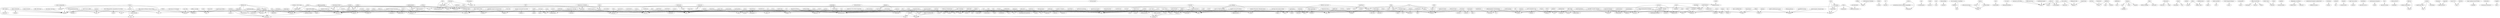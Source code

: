digraph G {
  #overlap = false;
  "starta vattenposten" -> "används";
  "besökare vidröra kopia" -> "utställningen";
  "besökare vidröra kopia" -> "föremål~";
  "besökare vidröra kopia" -> "kännbar~";
  "utställningen" -> "föremål~";
  "hörbar" -> "utställningen";
  "hörbar" -> "information~";
  "hörbar" -> "föremål~";
  "hörbar" -> "visa~";
  "ljudformat" -> "information~";
  "webben" -> "information~";
  "webben" -> "anpassad~";
  "webben" -> "form~";
  "form~" -> "anpassad~";
  "upplåst" -> "signal";
  "upplåst" -> "dörr~";
  "tillåten" -> "lokalen";
  "lättläst" -> "svenska";
  "byte" -> "information~";
  "byte" -> "ursprungliga";
  "byte" -> "påstigningsplatsen~";
  "ursprungliga" -> "information~";
  "ursprungliga" -> "påstigningsplatsen~";
  "tal~" -> "akustisk~";
  "hemsida enligt wai" -> "anpassad~";
  "anropskommunikation påkalla bagagehjälp" -> "ledsagning";
  "station" -> "anropskommunikation påkalla bagagehjälp";
  "station" -> "ledsagning";
  "miljö" -> "avgränsning~";
  "miljö" -> "skydd";
  "miljö" -> "lekplats~";
  "miljö" -> "omgivande";
  "avloppsrörets sidovägg" -> "centrum";
  "avloppsrörets sidovägg" -> "placerad~";
  "astma" -> "allergi";
  "spis" -> "avställningsyta";
  "hinder" -> "närmsta~";
  "knappraden" -> "golv~";
  "angöringsplatsen" -> "avstånd~";
  "angöringsplatsen" -> "hållplats~";
  "påstigningsplats trottoarkantens" -> "avstånd~";
  "påstigningsplats trottoarkantens" -> "av-";
  "påstigningsplats trottoarkantens" -> "avfasning~";
  "första" -> "sittplats~";
  "parkeringsplats" -> "avstånd~";
  "parkeringsplats" -> "avfasning~";
  "lift~" -> "avstånd~";
  "nerifrån" -> "avåkningsskydd~";
  "nerifrån" -> "höjd~";
  "nerifrån" -> "vänster";
  "mest" -> "lutar";
  "badstege" -> "vattnet";
  "balansredskap" -> "marknivå";
  "bassängens" -> "djup~";
  "bassängens" -> "markera~";
  "behandlingsbänk~" -> "höjd~";
  "behållare" -> "lock";
  "trycks~" -> "knapp~";
  "inuti" -> "väderskyddet";
  "belyst" -> "gångväg~";
  "bestämda" -> "plats~";
  "bestämda" -> "basvaror";
  "bokinkastet" -> "placerad~";
  "bokinkastet" -> "ovanför";
  "bokinkastet" -> "golv~";
  "ovanför" -> "golv~";
  "via e-post" -> "bokningsbekräftelse";
  "skjuter" -> "utanför";
  "skjuter" -> "bordet~";
  "skjuter" -> "ben";
  "ljusbärare~" -> "fri~";
  "ljusbärare~" -> "framför";
  "springorna golvtrallen" -> "bredd~";
  "bollmaskin~" -> "fri~";
  "bollmaskin~" -> "yta~";
  "bollmaskin~" -> "framför";
  "golvytan" -> "totala~";
  "liftkortspärrarna" -> "bredd~";
  "påklädning" -> "brits~";
  "identitetsmärkning" -> "brygga~";
  "identitetsmärkning" -> "ljushetkontrast~";
  "identitetsmärkning" -> "bakgrund~";
  "övriga" -> "brygga~";
  "övriga" -> "kant~";
  "övriga" -> "ljushetkontrast~";
  "buffébordet" -> "hög~";
  "båda" -> "hand~";
  "båda" -> "varan";
  "centralt" -> "placerad~";
  "centralt" -> "draghandtag~";
  "korsar" -> "cykelväg";
  "korsar" -> "gångväg~";
  "överföra" -> "dator";
  "överföra" -> "material~";
  "överföra" -> "anpassad~";
  "överföra" -> "form~";
  "bokstäverna~" -> "stora";
  "bokstäverna~" -> "höjd~";
  "sarg" -> "sandlåda~";
  "ställningen" -> "fri~";
  "ställningen" -> "vändytan~";
  "ställningen" -> "diameter~";
  "fribärande" -> "trappa~";
  "hårdgjorda släta" -> "gångyta~";
  "köp~" -> "hämta~";
  "kapphyllan" -> "nedre";
  "kapphyllan" -> "kant~";
  "kapphyllan" -> "placerad~";
  "kapphyllan" -> "golv~";
  "anvisad" -> "plats~";
  "anvisad" -> "rökning";
  "man ramla" -> "avåkningsskydd~";
  "man ramla" -> "sida~";
  "man ramla" -> "brygga~";
  "punkt femman" -> "kännbar~";
  "punkt femman" -> "knappsatsen~";
  "stor stomipåsar vuxenblöjor" -> "behållare";
  "stor stomipåsar vuxenblöjor" -> "lock";
  "insida" -> "draghandtag~";
  "insida" -> "dörr~";
  "lånas" -> "flyttbar förfrågan";
  "lånas" -> "personlyft~";
  "bubbelpoolen" -> "handtag~";
  "bubbelpoolen" -> "sittplats~";
  "hårdgjord" -> "yta~";
  "hårdgjord" -> "handikapparkeringsplatsen";
  "fungera" -> "hörn~";
  "fungera" -> "sandlåda~";
  "fungera" -> "sarg";
  "fungera" -> "ryggstöd";
  "könummer" -> "kösystem~";
  "könummer" -> "anger";
  "lättmanövrerade" -> "funktion~";
  "löst" -> "föremål~";
  "löst" -> "gångstråk";
  "teknikkäpp" -> "kännbar~";
  "utskjutande" -> "föremål~";
  "hålla infästningar" -> "möjlighet";
  "förväg egenkomponerad" -> "möjlighet";
  "förväg egenkomponerad" -> "beställa~";
  "förväg egenkomponerad" -> "mat~";
  "läsa läppar glasrutan" -> "möjlighet";
  "själv reglera" -> "möjlighet";
  "själv reglera" -> "belysning~";
  "skärma bländande" -> "möjlighet";
  "skärma bländande" -> "dagsljus";
  "spela banans golfbil" -> "möjlighet";
  "spela banans golfbil" -> "hål";
  "tillkalla" -> "möjlighet";
  "tillkalla" -> "personal~";
  "skymd" -> "mötesplats";
  "skymd" -> "sikt~";
  "fötter uppresning" -> "plats~";
  "fötter uppresning" -> "sittytan";
  "rullator" -> "rullstol";
  "45-50 centimeter ovan" -> "sittplats~";
  "45-50 centimeter ovan" -> "sitthöjd~";
  "45-50 centimeter ovan" -> "underlag~";
  "förstoringsglas inbyggd lampa" -> "tillgång";
  "flera vattendjup" -> "trappa~";
  "flera vattendjup" -> "vattnet";
  "flera vattendjup" -> "olika";
  "duschbås varandra utnyttjas" -> "två";
  "duschbås varandra utnyttjas" -> "bredvid";
  "duschbås varandra utnyttjas" -> "utrymme~";
  "elektromagnetiskt" -> "anpassad~";
  "elektromagnetiskt" -> "rum";
  "rum" -> "anpassad~";
  "reserverade" -> "svårt röra";
  "reserverade" -> "plats~";
  "reserverade" -> "personer";
  "hörselskada dövhet" -> "rum";
  "hörselskada dövhet" -> "anpassad~";
  "hörselskada dövhet" -> "gäster~";
  "orienteringsskylt" -> "trappa~";
  "orienteringsskylt" -> "slut";
  "låset" -> "placerad~";
  "låset" -> "golv~";
  "längsta" -> "avstånd~";
  "längsta" -> "två";
  "längsta" -> "sittplats~";
  "pälsdjur" -> "rummet";
  "karuselldörr" -> "dörr~";
  "karuselldörr" -> "intill";
  "guide" -> "digital~";
  "avger doft" -> "doftblock";
  "avger doft" -> "liknande";
  "doftljus rumsdoft" -> "doftblock";
  "doftljus rumsdoft" -> "typ~";
  "handdusch" -> "dusch~";
  "handdusch" -> "använda~";
  "låsas utifrån nyckel" -> "dörr~";
  "låsas utifrån nyckel" -> "speciell~";
  "låsas utifrån nyckel" -> "redskap";
  "låsas utifrån nyckel" -> "nödlarm~";
  "handrörelse" -> "öppnas";
  "dörrbladet" -> "ljushetkontrast~";
  "dörrbladet" -> "dörrkarmen";
  "dörrkarmen" -> "ljushetkontrast~";
  "dörröppningens" -> "fri~";
  "endast parfymfri" -> "tvål~";
  "enstaka avvikande" -> "trappsteg~";
  "enstaka avvikande" -> "höjd~";
  "flaggans" -> "ljushetkontrast~";
  "flaggans" -> "omgivning~";
  "omgivning~" -> "ljushetkontrast~";
  "lättmanövrerad" -> "funktion~";
  "vatten" -> "funktion~";
  "bara" -> "funktion~";
  "bara" -> "vatten";
  "bara" -> "använda~";
  "bara" -> "hand~";
  "vridas" -> "funktion~";
  "måste" -> "funktion~";
  "måste" -> "vridas";
  "rött grönt" -> "funktion~";
  "rött grönt" -> "markera~";
  "rött grönt" -> "automat~";
  "krävs knapptryckningar" -> "anrop~";
  "förankringen" -> "ramp~";
  "väl belysta" -> "föremål~";
  "gavelns" -> "ljushetkontrast~";
  "gavelns" -> "bakgrund~";
  "giftiga" -> "växter";
  "giftiga" -> "intill";
  "giftiga" -> "lekplats~";
  "glasytan" -> "markering~";
  "glasytan" -> "ljushetkontrast~";
  "lådor skåp" -> "greppvänliga~";
  "lådor skåp" -> "handtag~";
  "grillbädden" -> "underlag~";
  "passagemått" -> "grind~";
  "gunga" -> "anpassad~";
  "gunga" -> "rullstol";
  "smalaste" -> "gångväg~";
  "smalaste" -> "ställa~";
  "smalaste" -> "bred~";
  "längslutning" -> "gångyta~";
  "handikapptoalett" -> "nå~";
  "handikapptoalett" -> "rullstol";
  "handtagsfäste" -> "rullstol";
  "handtagsfäste" -> "kundvagn~";
  "nedåtgående" -> "hiss~";
  "nedåtgående" -> "öppnas";
  "nedåtgående" -> "trappa~";
  "hållas intryckt hela" -> "hissknapp~";
  "hållas intryckt hela" -> "behöver";
  "hållas intryckt hela" -> "färden";
  "husvägg motsvarande ersätter" -> "avåkningsskydd~";
  "husvägg motsvarande ersätter" -> "höger~";
  "husvägg motsvarande ersätter" -> "sida~";
  "hänvisning servicebrygga" -> "liknande";
  "jämn" -> "hållplatsytan";
  "främre fordonsdörren fordonet" -> "hållplatsytan";
  "främre fordonsdörren fordonet" -> "bred~";
  "främre fordonsdörren fordonet" -> "stannat";
  "främre fordonsdörren fordonet" -> "hållplats~";
  "handledarens" -> "höjd~";
  "upphöjd" -> "hög~";
  "hyllan" -> "placerad~";
  "hyllan" -> "underlag~";
  "rullstolsanpassad" -> "hög~";
  "rullstolsanpassad" -> "höjd~";
  "rullstolsanpassad" -> "kundvagn~";
  "korgsidor" -> "hög~";
  "korgsidor" -> "höjd~";
  "korgsidor" -> "rullstolsanpassad";
  "korgsidor" -> "kundvagn~";
  "monter" -> "hög~";
  "monter" -> "höjd~";
  "monter" -> "nedre";
  "monter" -> "del~";
  "monter" -> "föremål~";
  "monter" -> "liknande";
  "hinkar" -> "hög~";
  "hinkar" -> "placering";
  "teknisk" -> "hög~";
  "teknisk" -> "placering";
  "teknisk" -> "funktion~";
  "god ljudkvalitet" -> "högtalarinformation~";
  "barnpall" -> "höjd~";
  "ljus" -> "höjd~";
  "ljus" -> "placerad~";
  "höjdskillnad~" -> "avfasning~";
  "början" -> "kant~";
  "början" -> "rulltrappan~";
  "hörselteknisk~" -> "utrustning~";
  "innefattar" -> "hörselteknisk~";
  "innefattar" -> "utrustning~";
  "innefattar" -> "podiet~";
  "informationstavlans" -> "knapp~";
  "komma" -> "gå~";
  "komma" -> "intill";
  "karusell" -> "anpassad~";
  "karusell" -> "rullstol";
  "kassapriset" -> "placerad~";
  "kassapriset" -> "underlag~";
  "klädstången" -> "placerad~";
  "klädstången" -> "golv~";
  "klättring svårighetsgrad" -> "olika";
  "talad" -> "information~";
  "korsningens" -> "markering~";
  "korsningens" -> "ljushetkontrast~";
  "korsningens" -> "bakgrund~";
  "kortaste" -> "avstånd~";
  "kuddar dynor" -> "polyester";
  "kundpåsarna" -> "placerad~";
  "kundpåsarna" -> "höjd~";
  "kundvågens" -> "höjd~";
  "utmed" -> "kännbar~";
  "utmed" -> "ledstråk~";
  "utmed" -> "hållplatsytan";
  "landgångsbryggans" -> "bredd~";
  "engelska" -> "larminstruktion";
  "samma" -> "placerad~";
  "löper oavbrutet" -> "ledstång~";
  "slutar" -> "ledstång~";
  "tvärt" -> "ledstång~";
  "tvärt" -> "slutar";
  "tvärt" -> "del~";
  "tillgängliga användbara" -> "lekaktiviteter";
  "tillgängliga användbara" -> "alternativ~";
  "ljudisolerade högtalare ingående ljud" -> "åskådarutrymmen";
  "färg~" -> "markering~";
  "dörrmarkering" -> "ljushetkontrast~";
  "koppen" -> "ställa~";
  "koppen" -> "hämta~";
  "övre" -> "ljushetkontrast~";
  "luckans" -> "underkant~";
  "luckans" -> "golv~";
  "sträckning" -> "lutning~";
  "nedsänkt" -> "låg~";
  "läsbar" -> "information~";
  "läsbar" -> "komplement";
  "läsbar" -> "högtalarinformation~";
  "läsplatta" -> "receptionsdisk~";
  "lås stängas" -> "öppnas";
  "lås stängas" -> "handrörelse";
  "enda" -> "lås stängas";
  "enda" -> "öppnas";
  "enda" -> "handrörelse";
  "tagel renat protein" -> "madrass";
  "ruta" -> "markering~";
  "ruta" -> "marken";
  "nertill" -> "markering~";
  "nertill" -> "ledstång~";
  "nertill" -> "slut";
  "hanteras" -> "mat~";
  "åldrarna" -> "material~";
  "åldrarna" -> "anpassad~";
  "komponeras önskemål" -> "maträtter";
  "komponeras önskemål" -> "gäster~";
  "komponeras önskemål" -> "allergi";
  "bild" -> "maträtter";
  "bild" -> "visa~";
  "inklusive" -> "minsta";
  "inklusive" -> "bredd~";
  "inklusive" -> "vändmöjlighet";
  "myntinkastet" -> "placerad~";
  "betala kontanter" -> "möjlighet";
  "starkt doftande" -> "vara~";
  "passera" -> "starkt doftande";
  "passera" -> "möjlighet";
  "passera" -> "nå~";
  "passera" -> "vara~";
  "kassor" -> "starkt doftande";
  "kassor" -> "möjlighet";
  "kassor" -> "nå~";
  "kassor" -> "passera";
  "kassor" -> "vara~";
  "hissgolv" -> "nivåskillnad~";
  "hissgolv" -> "yta~";
  "hissgolv" -> "utanför";
  "hissgolv" -> "hiss~";
  "hissgolv" -> "stannat";
  "nästa" -> "vändmöjlighet";
  "nödtelefon dygnet-runt-bemanning" -> "nödlarm~";
  "nödtelefon dygnet-runt-bemanning" -> "koppla~";
  "tryckknapp sladd" -> "nödlarm~";
  "öppettid ständigt bemannad" -> "nödlarm~";
  "öppettid ständigt bemannad" -> "gå~";
  "öppettid ständigt bemannad" -> "reception~";
  "öppettid ständigt bemannad" -> "liknande";
  "ljussignal" -> "nödlarm~";
  "ljussignal" -> "larm~";
  "ljussignal" -> "utanför";
  "ljussignal" -> "dörr~";
  "testas" -> "nödlarm~";
  "testas" -> "regelbunden~";
  "befintliga hur" -> "personal~";
  "befintliga hur" -> "kunskap";
  "befintliga hur" -> "hjälpmedel";
  "befintliga hur" -> "utrustning~";
  "befintliga hur" -> "används";
  "kunskap" -> "personal~";
  "kunskap" -> "utrustning~";
  "tecken stöd" -> "personal~";
  "tecken stöd" -> "plats~";
  "teckenspråk" -> "personal~";
  "teckenspråk" -> "plats~";
  "åtgärd" -> "personal~";
  "åtgärd" -> "instruktion~";
  "åtgärd" -> "nödlarm~";
  "beställning" -> "personlig service";
  "nivå" -> "golv~";
  "pollare övergångsställe" -> "intill";
  "skyddsräcke" -> "brygga~";
  "vända" -> "gångväg~";
  "vända" -> "möjlighet";
  "kompenserar här" -> "ramp~";
  "kompenserar här" -> "trappa~";
  "leder sandlådebordet" -> "ramp~";
  "lätta lyfta" -> "redskap";
  "redskapsstället" -> "ljushetkontrast~";
  "redskapsstället" -> "bakgrund~";
  "kontroll" -> "regelbunden~";
  "kontroll" -> "hörselteknisk~";
  "kontroll" -> "utrustning~";
  "kontroll" -> "funktion~";
  "rullstolsplatser fördelade" -> "lokalen";
  "kompletteras" -> "rulltrappan~";
  "städas" -> "gånger vecka";
  "städas" -> "rummet";
  "i- uppstigning" -> "räcke";
  "i- uppstigning" -> "sida~";
  "i- uppstigning" -> "plats~";
  "räfflade" -> "brädor~";
  "räfflade" -> "ramp~";
  "uteplats" -> "rökning";
  "rökplatsen rök undvikas byggnaden" -> "placerad~";
  "rökplatsen rök undvikas byggnaden" -> "entré~";
  "grillplats" -> "sittplats~";
  "sittring" -> "hårt";
  "sittring" -> "material~";
  "hårt" -> "material~";
  "självbetjäningsdiskens" -> "höjd~";
  "solen" -> "skydd";
  "verksamheterna" -> "skylt~";
  "verksamheterna" -> "information~";
  "symbol" -> "skylt~";
  "geokoordinater" -> "skylt~";
  "geokoordinater" -> "lekplats~";
  "geokoordinater" -> "entré~";
  "namn adress" -> "skylt~";
  "namn adress" -> "lekplats~";
  "namn adress" -> "entré~";
  "uppgift ansvarig förvaltning" -> "skylt~";
  "uppgift ansvarig förvaltning" -> "lekplatsentrén~";
  "uppgift ansvarig förvaltning" -> "lekplats~";
  "in- utgångar" -> "hänvisar lekplatsområdet";
  "in- utgångar" -> "skylt~";
  "hänvisar lekplatsområdet" -> "skylt~";
  "förhållande" -> "skylt~";
  "förhållande" -> "dörr~";
  "förhållande" -> "placerad~";
  "vinkel" -> "skylt~";
  "sorteringsanvisningarna" -> "består";
  "hyra" -> "specialutrustning";
  "spegelns" -> "golv~";
  "enkelt lättförståeligt" -> "guidning visning";
  "enkelt lättförståeligt" -> "språk~";
  "enkelt lättförståeligt" -> "speciell~";
  "enkelt lättförståeligt" -> "anpassad~";
  "enkelt lättförståeligt" -> "vara~";
  "spångens" -> "brädor~";
  "städfrekvensen" -> "gånger vecka";
  "botten golvnivå" -> "städskåpet~";
  "duscharmatur" -> "stödhandtag~";
  "duscharmatur" -> "bredvid";
  "termostat blandare" -> "stödhandtag~";
  "termostat blandare" -> "bredvid";
  "möjliga punktstorlek" -> "största";
  "fakturan" -> "möjliga punktstorlek";
  "fakturan" -> "största";
  "regelbundna tider" -> "fast~";
  "erbjuds" -> "regelbundna tider";
  "erbjuds" -> "syntolkning";
  "erbjuds" -> "fast~";
  "stängning" -> "säkerhetssensor";
  "öppnande" -> "säkerhetssensor";
  "massivt trä" -> "säng~";
  "ribbotten" -> "säng~";
  "samtalet automatiskt luren lyfts" -> "telefon~";
  "samtalet automatiskt luren lyfts" -> "koppla~";
  "tidtabellens" -> "underkant~";
  "tidtabellens" -> "placerad~";
  "tidtabellens" -> "marken";
  "enskilt omklädningsutrymme" -> "tillgång";
  "förhöjningsklossar" -> "tillgång";
  "innehållsförteckning" -> "tillgång";
  "kundkorgar" -> "tillgång";
  "kundkorgar" -> "hjul";
  "kundkorgar" -> "draghandtag~";
  "tillstånd reserverad" -> "använda~";
  "tillstånd reserverad" -> "plats~";
  "inkräkta~ sittande" -> "toalettpappershållare~";
  "inkräkta~ sittande" -> "armstöd~";
  "inkräkta~ sittande" -> "utrymme~";
  "monterad" -> "inkräkta~ sittande";
  "monterad" -> "toalettpappershållare~";
  "monterad" -> "armstöd~";
  "monterad" -> "utrymme~";
  "toalettstolslock" -> "hårt";
  "toalettstolslock" -> "material~";
  "boenderum" -> "totala~";
  "rökförbud" -> "totala~";
  "rökförbud" -> "inom";
  "rökförbud" -> "området";
  "realtid" -> "trafikinformation~";
  "tryckmotstånd" -> "knapp~";
  "kännas" -> "tryckmotstånd";
  "kännas" -> "knapp~";
  "kännas" -> "trycks~";
  "tyger sänglinne bomull fröskal" -> "innehåller";
  "balansstöd" -> "typ~";
  "rengöringsprodukter" -> "typ~";
  "toalett" -> "typ~";
  "täcken" -> "polyester";
  "uppsittningsrampens" -> "höjd~";
  "utbud tillfredsställer näringsbehovet hos flesta" -> "mat~";
  "utbud tillfredsställer näringsbehovet hos flesta" -> "dryck";
  "varje" -> "trappsteg~";
  "varje" -> "ljushetkontrast~";
  "varje" -> "omgivande";
  "varje" -> "yta~";
  "vattenlås draget" -> "rör";
  "vattenlås draget" -> "vägg~";
  "vattenlås draget" -> "sida~";
  "vattenmuggarna" -> "placerad~";
  "vattenmuggarna" -> "underlag~";
  "vattenytan" -> "nivå";
  "vattenytan" -> "omgivande";
  "vattenytan" -> "golv~";
  "kompletterande" -> "hög~";
  "kompletterande" -> "placerad~";
  "kompletterande" -> "skylt~";
  "kompletterande" -> "gå~";
  "kompletterande" -> "komma";
  "kompletterande" -> "intill";
  "textmaskin" -> "evenemang textbaserat~";
  "vissa partier" -> "begränsad~";
  "vissa partier" -> "gångyta~";
  "vissa partier" -> "bredd~";
  "försening" -> "visuell~";
  "försening" -> "information~";
  "försening" -> "ursprungliga";
  "försening" -> "påstigningsplatsen~";
  "våningsplan" -> "visuell~";
  "våningsplan" -> "information~";
  "lystringssignal" -> "visuell~";
  "lystringssignal" -> "trafikinformation~";
  "väggfast" -> "bänk~";
  "värmeledande" -> "stödhandtag~";
  "vanligtvis förorsakar allergiska besvär" -> "växter";
  "åldersanpassat" -> "material~";
  "öglor gungan medtagna remmar fästas" -> "hål";
  "öglor gungan medtagna remmar fästas" -> "liknande";
}
